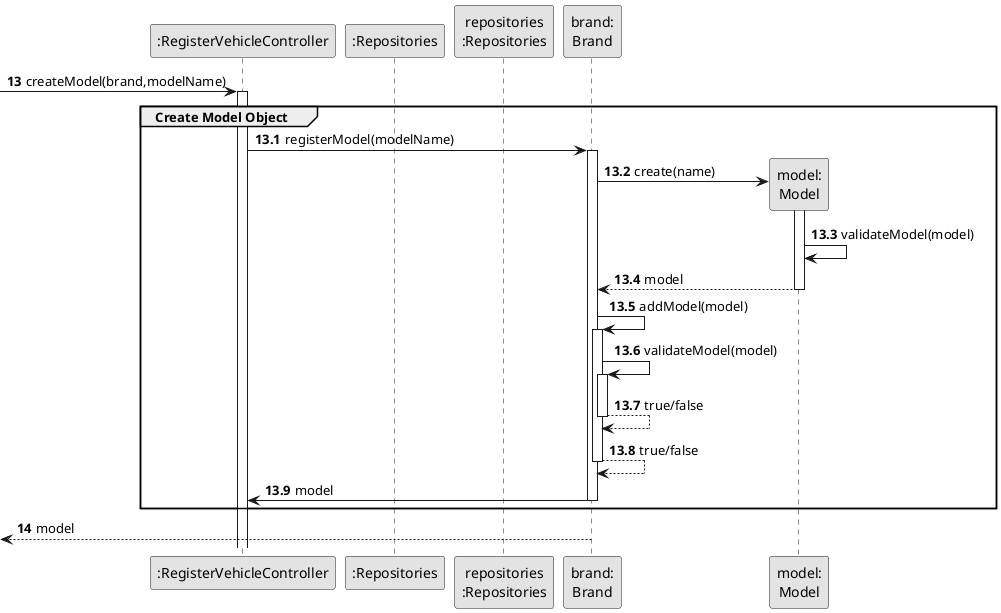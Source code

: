 @startuml
skinparam monochrome true
skinparam packageStyle rectangle
skinparam shadowing false

participant ":RegisterVehicleController" as CTRL
participant ":Repositories" as RepositorySingleton
participant "repositories\n:Repositories" as PLAT
participant "brand:\nBrand" as Brand
participant "model:\nModel" as Model

autonumber 13
-> CTRL: createModel(brand,modelName)

autonumber 13.1
activate CTRL
    group Create Model Object

        CTRL -> Brand : registerModel(modelName)

        activate Brand

            Brand -> Model**: create(name)

            activate Model

                Model -> Model: validateModel(model)
                Model --> Brand : model

            deactivate Model

        Brand -> Brand: addModel(model)

        activate Brand
            Brand -> Brand: validateModel(model)
            activate Brand
                Brand --> Brand : true/false
            deactivate Brand

            Brand --> Brand : true/false
        deactivate Brand

            Brand -> CTRL : model
        deactivate Brand
    end

    autonumber 14
    <-- Brand : model
deactivate Brand


@enduml